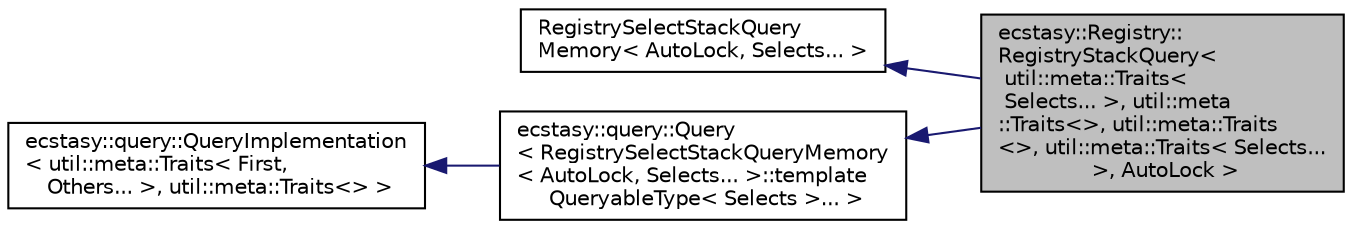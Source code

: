 digraph "ecstasy::Registry::RegistryStackQuery&lt; util::meta::Traits&lt; Selects... &gt;, util::meta::Traits&lt;&gt;, util::meta::Traits&lt;&gt;, util::meta::Traits&lt; Selects... &gt;, AutoLock &gt;"
{
 // LATEX_PDF_SIZE
  edge [fontname="Helvetica",fontsize="10",labelfontname="Helvetica",labelfontsize="10"];
  node [fontname="Helvetica",fontsize="10",shape=record];
  rankdir="LR";
  Node1 [label="ecstasy::Registry::\lRegistryStackQuery\<\l util::meta::Traits\<\l Selects... \>, util::meta\l::Traits\<\>, util::meta::Traits\l\<\>, util::meta::Traits\< Selects...\l \>, AutoLock \>",height=0.2,width=0.4,color="black", fillcolor="grey75", style="filled", fontcolor="black",tooltip="Registry query allocating everything on the stack (if allocation required)."];
  Node2 -> Node1 [dir="back",color="midnightblue",fontsize="10",style="solid",fontname="Helvetica"];
  Node2 [label="RegistrySelectStackQuery\lMemory\< AutoLock, Selects... \>",height=0.2,width=0.4,color="black", fillcolor="white", style="filled",URL="$classecstasy_1_1_registry_1_1_registry_stack_query_memory.html",tooltip="Base class of RegistryStackQuery."];
  Node3 -> Node1 [dir="back",color="midnightblue",fontsize="10",style="solid",fontname="Helvetica"];
  Node3 [label="ecstasy::query::Query\l\< RegistrySelectStackQueryMemory\l\< AutoLock, Selects... \>::template\l QueryableType\< Selects \>... \>",height=0.2,width=0.4,color="black", fillcolor="white", style="filled",URL="$classecstasy_1_1query_1_1_query.html",tooltip=" "];
  Node4 -> Node3 [dir="back",color="midnightblue",fontsize="10",style="solid",fontname="Helvetica"];
  Node4 [label="ecstasy::query::QueryImplementation\l\< util::meta::Traits\< First,\l Others... \>, util::meta::Traits\<\> \>",height=0.2,width=0.4,color="black", fillcolor="white", style="filled",URL="$classecstasy_1_1query_1_1_query_implementation.html",tooltip=" "];
}
